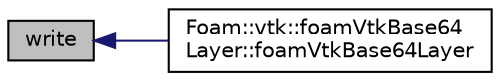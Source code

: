digraph "write"
{
  bgcolor="transparent";
  edge [fontname="Helvetica",fontsize="10",labelfontname="Helvetica",labelfontsize="10"];
  node [fontname="Helvetica",fontsize="10",shape=record];
  rankdir="LR";
  Node1 [label="write",height=0.2,width=0.4,color="black", fillcolor="grey75", style="filled" fontcolor="black"];
  Node1 -> Node2 [dir="back",color="midnightblue",fontsize="10",style="solid",fontname="Helvetica"];
  Node2 [label="Foam::vtk::foamVtkBase64\lLayer::foamVtkBase64Layer",height=0.2,width=0.4,color="black",URL="$classFoam_1_1vtk_1_1foamVtkBase64Layer.html#a1241b3fa4e4f9a5309133591494d7960",tooltip="Construct and attach to an output stream. "];
}
